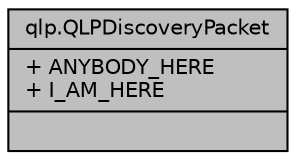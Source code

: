 digraph "qlp.QLPDiscoveryPacket"
{
 // LATEX_PDF_SIZE
  edge [fontname="Helvetica",fontsize="10",labelfontname="Helvetica",labelfontsize="10"];
  node [fontname="Helvetica",fontsize="10",shape=record];
  Node1 [label="{qlp.QLPDiscoveryPacket\n|+ ANYBODY_HERE\l+ I_AM_HERE\l|}",height=0.2,width=0.4,color="black", fillcolor="grey75", style="filled", fontcolor="black",tooltip=" "];
}
